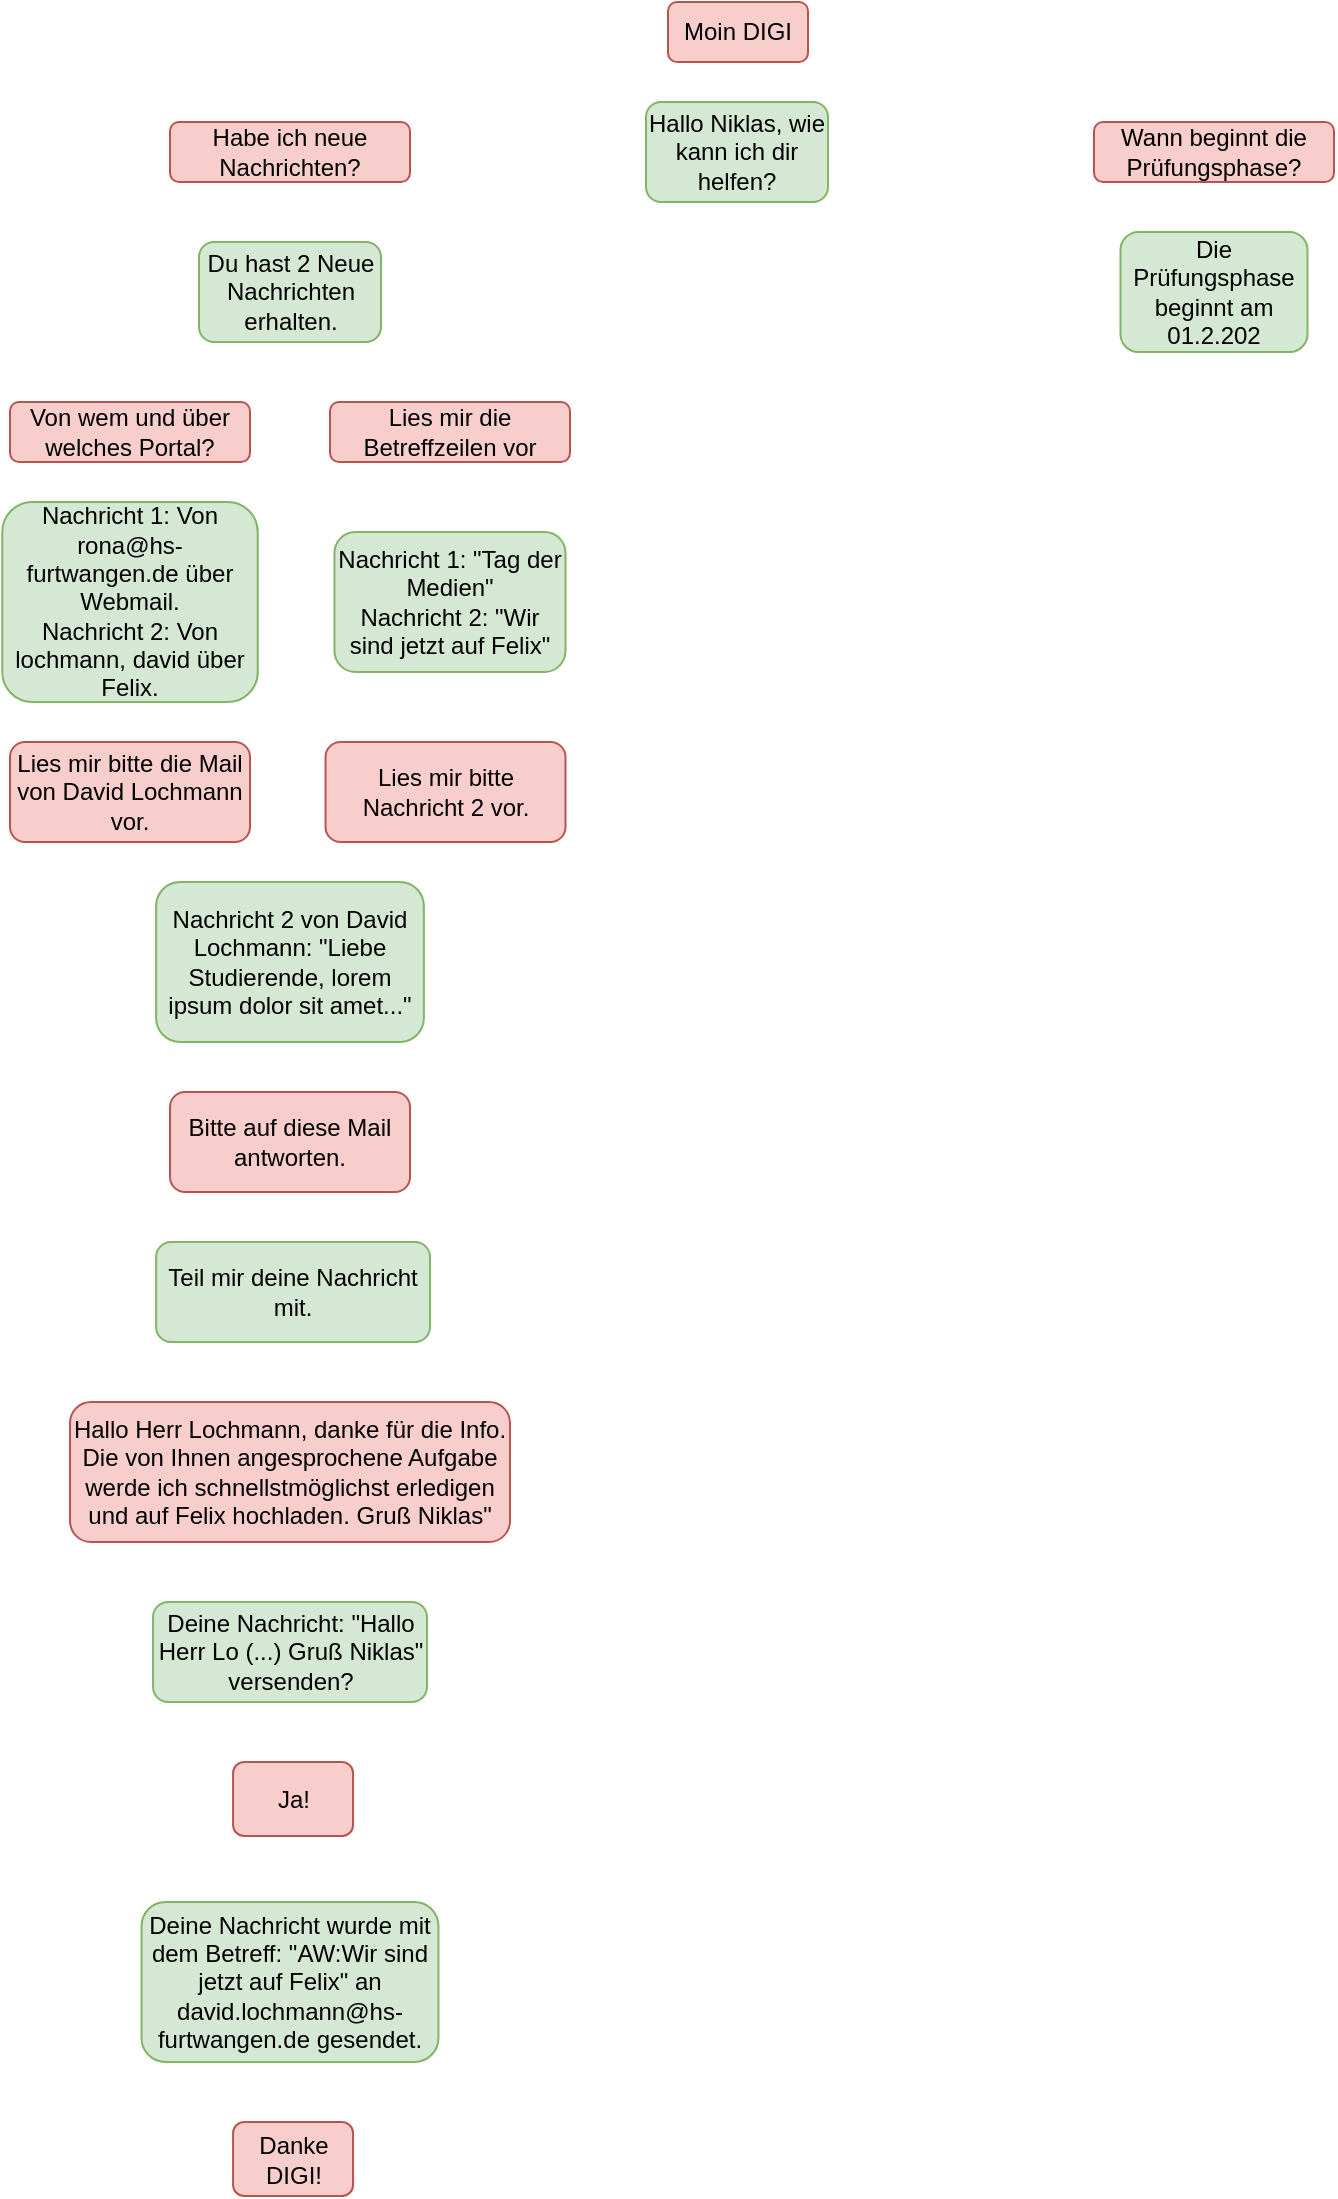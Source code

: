 <mxfile version="13.9.6" type="github">
  <diagram id="VtJGWXY5AIby0eKGTAlb" name="Page-1">
    <mxGraphModel dx="1422" dy="794" grid="1" gridSize="10" guides="1" tooltips="1" connect="1" arrows="1" fold="1" page="1" pageScale="1" pageWidth="827" pageHeight="1169" math="0" shadow="0">
      <root>
        <mxCell id="0" />
        <mxCell id="1" parent="0" />
        <mxCell id="38EbFkuRc0QdLdWAJz---1" value="Moin DIGI" style="rounded=1;whiteSpace=wrap;html=1;fillColor=#f8cecc;strokeColor=#b85450;" vertex="1" parent="1">
          <mxGeometry x="379" y="40" width="70" height="30" as="geometry" />
        </mxCell>
        <mxCell id="38EbFkuRc0QdLdWAJz---2" value="Hallo Niklas, wie kann ich dir helfen?" style="rounded=1;whiteSpace=wrap;html=1;fillColor=#d5e8d4;strokeColor=#82b366;" vertex="1" parent="1">
          <mxGeometry x="368" y="90" width="91" height="50" as="geometry" />
        </mxCell>
        <mxCell id="38EbFkuRc0QdLdWAJz---3" value="Habe ich neue Nachrichten?" style="rounded=1;whiteSpace=wrap;html=1;fillColor=#f8cecc;strokeColor=#b85450;" vertex="1" parent="1">
          <mxGeometry x="130" y="100" width="120" height="30" as="geometry" />
        </mxCell>
        <mxCell id="38EbFkuRc0QdLdWAJz---4" value="Wann beginnt die Prüfungsphase?" style="rounded=1;whiteSpace=wrap;html=1;fillColor=#f8cecc;strokeColor=#b85450;" vertex="1" parent="1">
          <mxGeometry x="592" y="100" width="120" height="30" as="geometry" />
        </mxCell>
        <mxCell id="38EbFkuRc0QdLdWAJz---5" value="Du hast 2 Neue Nachrichten erhalten." style="rounded=1;whiteSpace=wrap;html=1;fillColor=#d5e8d4;strokeColor=#82b366;" vertex="1" parent="1">
          <mxGeometry x="144.5" y="160" width="91" height="50" as="geometry" />
        </mxCell>
        <mxCell id="38EbFkuRc0QdLdWAJz---6" value="Von wem und über welches Portal?" style="rounded=1;whiteSpace=wrap;html=1;fillColor=#f8cecc;strokeColor=#b85450;" vertex="1" parent="1">
          <mxGeometry x="50" y="240" width="120" height="30" as="geometry" />
        </mxCell>
        <mxCell id="38EbFkuRc0QdLdWAJz---7" value="Lies mir die Betreffzeilen vor" style="rounded=1;whiteSpace=wrap;html=1;fillColor=#f8cecc;strokeColor=#b85450;" vertex="1" parent="1">
          <mxGeometry x="210" y="240" width="120" height="30" as="geometry" />
        </mxCell>
        <mxCell id="38EbFkuRc0QdLdWAJz---8" value="Die Prüfungsphase beginnt am 01.2.202" style="rounded=1;whiteSpace=wrap;html=1;fillColor=#d5e8d4;strokeColor=#82b366;" vertex="1" parent="1">
          <mxGeometry x="605.25" y="155" width="93.5" height="60" as="geometry" />
        </mxCell>
        <mxCell id="38EbFkuRc0QdLdWAJz---9" value="Nachricht 1: &quot;Tag der Medien&quot;&lt;br&gt;Nachricht 2: &quot;Wir sind jetzt auf Felix&quot;" style="rounded=1;whiteSpace=wrap;html=1;fillColor=#d5e8d4;strokeColor=#82b366;" vertex="1" parent="1">
          <mxGeometry x="212.25" y="305" width="115.5" height="70" as="geometry" />
        </mxCell>
        <mxCell id="38EbFkuRc0QdLdWAJz---10" value="Nachricht 1: Von rona@hs-furtwangen.de über Webmail.&lt;br&gt;Nachricht 2: Von lochmann, david über Felix." style="rounded=1;whiteSpace=wrap;html=1;fillColor=#d5e8d4;strokeColor=#82b366;" vertex="1" parent="1">
          <mxGeometry x="46.13" y="290" width="127.75" height="100" as="geometry" />
        </mxCell>
        <mxCell id="38EbFkuRc0QdLdWAJz---11" value="Lies mir bitte die Mail von David Lochmann vor." style="rounded=1;whiteSpace=wrap;html=1;fillColor=#f8cecc;strokeColor=#b85450;" vertex="1" parent="1">
          <mxGeometry x="50.01" y="410" width="119.99" height="50" as="geometry" />
        </mxCell>
        <mxCell id="38EbFkuRc0QdLdWAJz---12" value="Lies mir bitte Nachricht 2 vor." style="rounded=1;whiteSpace=wrap;html=1;fillColor=#f8cecc;strokeColor=#b85450;" vertex="1" parent="1">
          <mxGeometry x="207.76" y="410" width="119.99" height="50" as="geometry" />
        </mxCell>
        <mxCell id="38EbFkuRc0QdLdWAJz---13" value="Nachricht 2 von David Lochmann: &quot;Liebe Studierende, lorem ipsum dolor sit amet...&quot;" style="rounded=1;whiteSpace=wrap;html=1;fillColor=#d5e8d4;strokeColor=#82b366;" vertex="1" parent="1">
          <mxGeometry x="123.06" y="480" width="133.88" height="80" as="geometry" />
        </mxCell>
        <mxCell id="38EbFkuRc0QdLdWAJz---14" value="Bitte auf diese Mail antworten." style="rounded=1;whiteSpace=wrap;html=1;fillColor=#f8cecc;strokeColor=#b85450;" vertex="1" parent="1">
          <mxGeometry x="130.01" y="585" width="119.99" height="50" as="geometry" />
        </mxCell>
        <mxCell id="38EbFkuRc0QdLdWAJz---15" value="Teil mir deine Nachricht mit." style="rounded=1;whiteSpace=wrap;html=1;fillColor=#d5e8d4;strokeColor=#82b366;" vertex="1" parent="1">
          <mxGeometry x="123.06" y="660" width="136.94" height="50" as="geometry" />
        </mxCell>
        <mxCell id="38EbFkuRc0QdLdWAJz---16" value="Hallo Herr Lochmann, danke für die Info. Die von Ihnen angesprochene Aufgabe werde ich schnellstmöglichst erledigen und auf Felix hochladen. Gruß Niklas&quot;" style="rounded=1;whiteSpace=wrap;html=1;fillColor=#f8cecc;strokeColor=#b85450;" vertex="1" parent="1">
          <mxGeometry x="80.01" y="740" width="219.99" height="70" as="geometry" />
        </mxCell>
        <mxCell id="38EbFkuRc0QdLdWAJz---17" value="Deine Nachricht: &quot;Hallo Herr Lo (...) Gruß Niklas&quot; versenden?" style="rounded=1;whiteSpace=wrap;html=1;fillColor=#d5e8d4;strokeColor=#82b366;" vertex="1" parent="1">
          <mxGeometry x="121.54" y="840" width="136.94" height="50" as="geometry" />
        </mxCell>
        <mxCell id="38EbFkuRc0QdLdWAJz---18" value="Ja!" style="rounded=1;whiteSpace=wrap;html=1;fillColor=#f8cecc;strokeColor=#b85450;" vertex="1" parent="1">
          <mxGeometry x="161.54" y="920" width="59.99" height="37" as="geometry" />
        </mxCell>
        <mxCell id="38EbFkuRc0QdLdWAJz---19" value="Deine Nachricht wurde mit dem Betreff: &quot;AW:Wir sind jetzt auf Felix&quot; an david.lochmann@hs-furtwangen.de gesendet." style="rounded=1;whiteSpace=wrap;html=1;fillColor=#d5e8d4;strokeColor=#82b366;" vertex="1" parent="1">
          <mxGeometry x="115.77" y="990" width="148.46" height="80" as="geometry" />
        </mxCell>
        <mxCell id="38EbFkuRc0QdLdWAJz---20" value="Danke DIGI!" style="rounded=1;whiteSpace=wrap;html=1;fillColor=#f8cecc;strokeColor=#b85450;" vertex="1" parent="1">
          <mxGeometry x="161.54" y="1100" width="59.99" height="37" as="geometry" />
        </mxCell>
      </root>
    </mxGraphModel>
  </diagram>
</mxfile>
